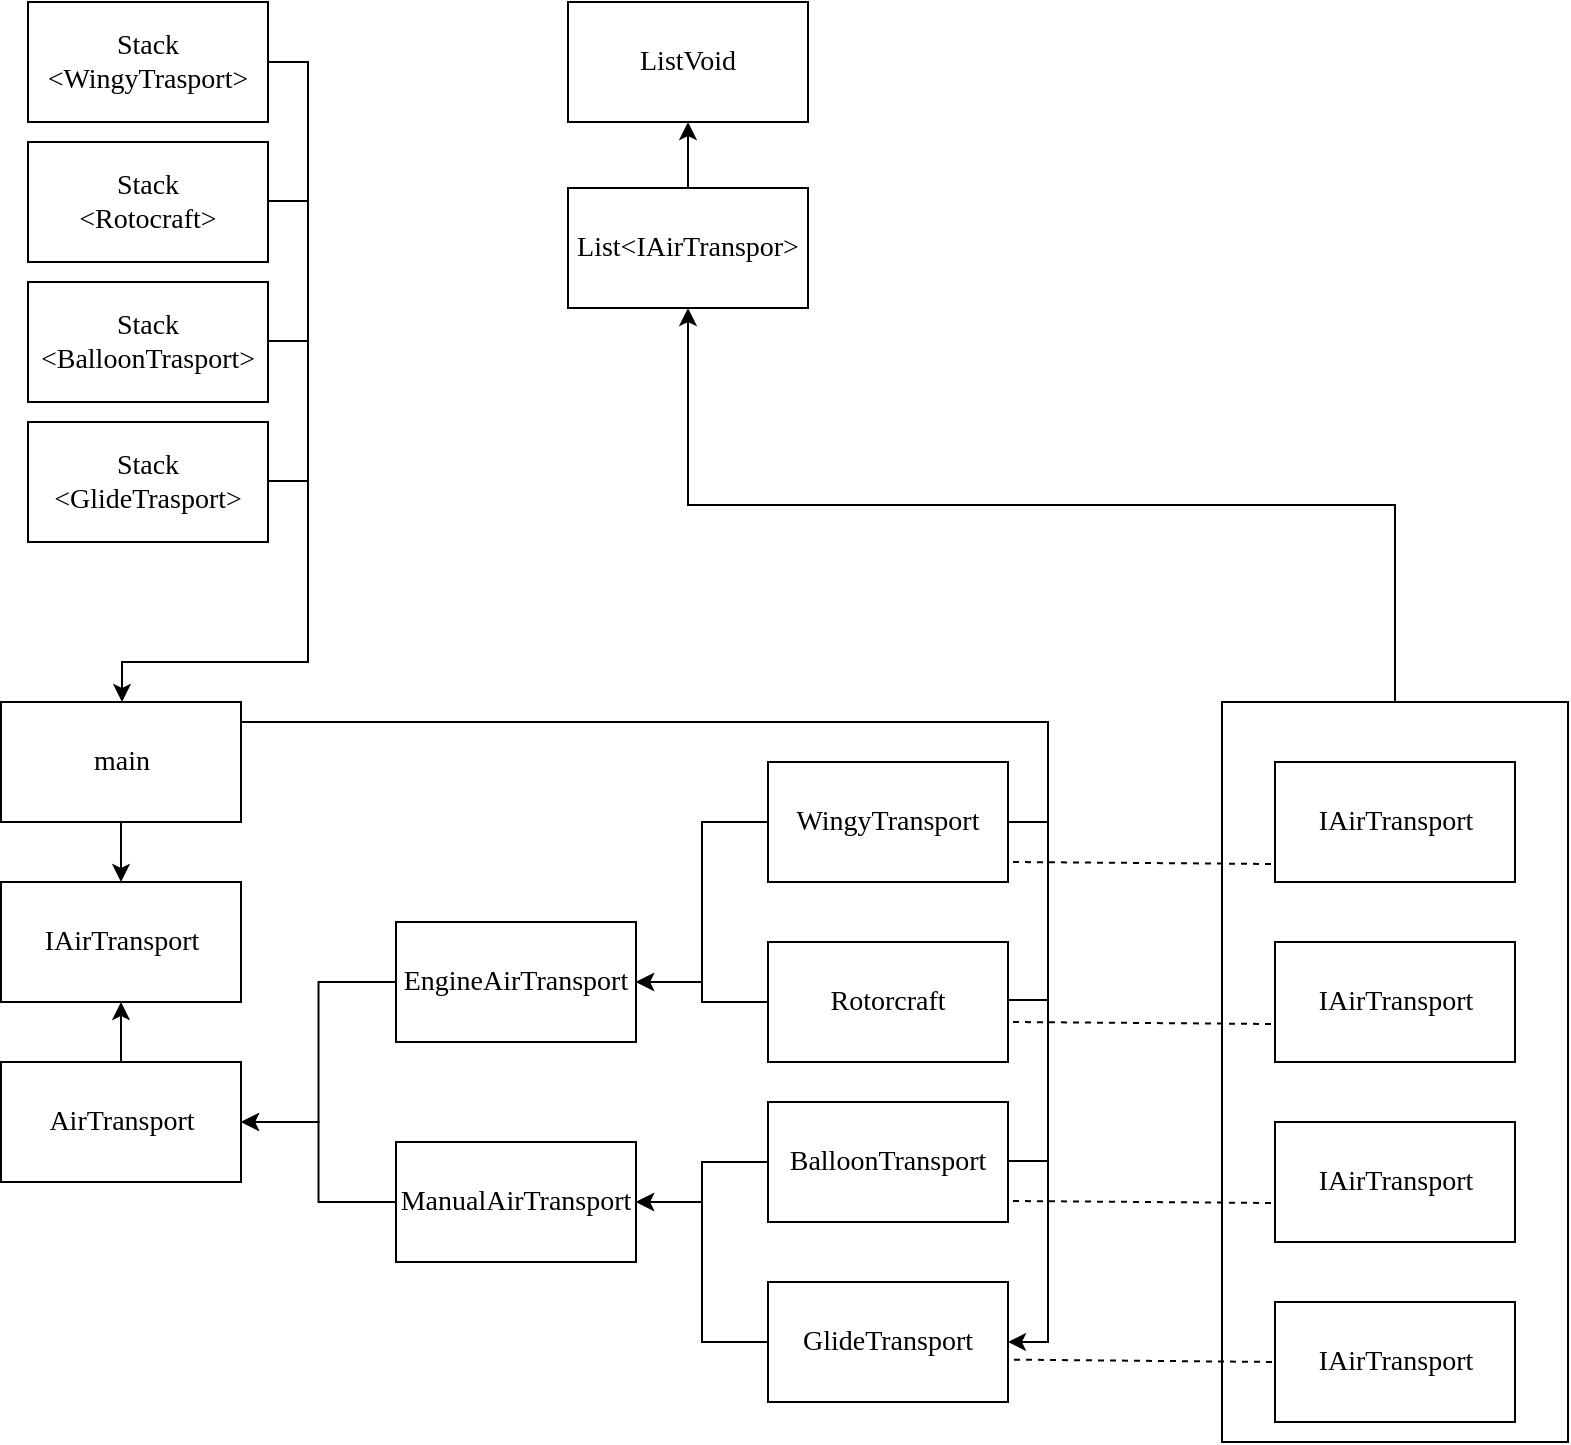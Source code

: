 <mxfile version="24.0.4" type="device">
  <diagram name="Страница — 1" id="EUGD8XGJjIUJ5yk2aD0z">
    <mxGraphModel dx="1050" dy="2959" grid="1" gridSize="10" guides="1" tooltips="1" connect="1" arrows="1" fold="1" page="1" pageScale="1" pageWidth="827" pageHeight="1169" math="0" shadow="0">
      <root>
        <mxCell id="0" />
        <mxCell id="1" parent="0" />
        <mxCell id="jKfpRcQlBoDSVfoA2iXP-6" style="edgeStyle=orthogonalEdgeStyle;rounded=0;orthogonalLoop=1;jettySize=auto;html=1;exitX=0.5;exitY=1;exitDx=0;exitDy=0;fontFamily=Times New Roman;fontSize=14;" parent="1" source="jKfpRcQlBoDSVfoA2iXP-3" target="jKfpRcQlBoDSVfoA2iXP-5" edge="1">
          <mxGeometry relative="1" as="geometry" />
        </mxCell>
        <mxCell id="jKfpRcQlBoDSVfoA2iXP-22" style="edgeStyle=orthogonalEdgeStyle;rounded=0;orthogonalLoop=1;jettySize=auto;html=1;exitX=1;exitY=0.5;exitDx=0;exitDy=0;entryX=1;entryY=0.5;entryDx=0;entryDy=0;" parent="1" source="jKfpRcQlBoDSVfoA2iXP-3" target="jKfpRcQlBoDSVfoA2iXP-16" edge="1">
          <mxGeometry relative="1" as="geometry">
            <Array as="points">
              <mxPoint x="337" y="-1470" />
              <mxPoint x="740" y="-1470" />
              <mxPoint x="740" y="-1160" />
            </Array>
          </mxGeometry>
        </mxCell>
        <mxCell id="jKfpRcQlBoDSVfoA2iXP-3" value="&lt;font style=&quot;font-size: 14px;&quot;&gt;main&lt;/font&gt;" style="rounded=0;whiteSpace=wrap;html=1;fontFamily=Times New Roman;fontSize=14;" parent="1" vertex="1">
          <mxGeometry x="216.5" y="-1480" width="120" height="60" as="geometry" />
        </mxCell>
        <mxCell id="jKfpRcQlBoDSVfoA2iXP-5" value="&lt;font style=&quot;font-size: 14px;&quot;&gt;IAirTransport&lt;/font&gt;" style="rounded=0;whiteSpace=wrap;html=1;fontFamily=Times New Roman;fontSize=14;" parent="1" vertex="1">
          <mxGeometry x="216.5" y="-1390" width="120" height="60" as="geometry" />
        </mxCell>
        <mxCell id="jKfpRcQlBoDSVfoA2iXP-8" style="edgeStyle=orthogonalEdgeStyle;rounded=0;orthogonalLoop=1;jettySize=auto;html=1;exitX=0.5;exitY=0;exitDx=0;exitDy=0;fontFamily=Times New Roman;fontSize=14;" parent="1" source="jKfpRcQlBoDSVfoA2iXP-7" target="jKfpRcQlBoDSVfoA2iXP-5" edge="1">
          <mxGeometry relative="1" as="geometry" />
        </mxCell>
        <mxCell id="jKfpRcQlBoDSVfoA2iXP-7" value="&lt;font style=&quot;font-size: 14px;&quot;&gt;AirTransport&lt;/font&gt;" style="rounded=0;whiteSpace=wrap;html=1;fontFamily=Times New Roman;fontSize=14;" parent="1" vertex="1">
          <mxGeometry x="216.5" y="-1300" width="120" height="60" as="geometry" />
        </mxCell>
        <mxCell id="jKfpRcQlBoDSVfoA2iXP-11" style="edgeStyle=orthogonalEdgeStyle;rounded=0;orthogonalLoop=1;jettySize=auto;html=1;entryX=1;entryY=0.5;entryDx=0;entryDy=0;fontFamily=Times New Roman;fontSize=14;" parent="1" source="jKfpRcQlBoDSVfoA2iXP-9" target="jKfpRcQlBoDSVfoA2iXP-7" edge="1">
          <mxGeometry relative="1" as="geometry" />
        </mxCell>
        <mxCell id="jKfpRcQlBoDSVfoA2iXP-9" value="&lt;font style=&quot;font-size: 14px;&quot;&gt;EngineAirTransport&lt;/font&gt;" style="rounded=0;whiteSpace=wrap;html=1;fontFamily=Times New Roman;fontSize=14;" parent="1" vertex="1">
          <mxGeometry x="414" y="-1370" width="120" height="60" as="geometry" />
        </mxCell>
        <mxCell id="jKfpRcQlBoDSVfoA2iXP-12" style="edgeStyle=orthogonalEdgeStyle;rounded=0;orthogonalLoop=1;jettySize=auto;html=1;exitX=0;exitY=0.5;exitDx=0;exitDy=0;fontFamily=Times New Roman;fontSize=14;" parent="1" source="jKfpRcQlBoDSVfoA2iXP-10" target="jKfpRcQlBoDSVfoA2iXP-7" edge="1">
          <mxGeometry relative="1" as="geometry" />
        </mxCell>
        <mxCell id="jKfpRcQlBoDSVfoA2iXP-10" value="&lt;font style=&quot;font-size: 14px;&quot;&gt;ManualAirTransport&lt;/font&gt;" style="rounded=0;whiteSpace=wrap;html=1;fontFamily=Times New Roman;fontSize=14;" parent="1" vertex="1">
          <mxGeometry x="414" y="-1260" width="120" height="60" as="geometry" />
        </mxCell>
        <mxCell id="jKfpRcQlBoDSVfoA2iXP-17" style="edgeStyle=orthogonalEdgeStyle;rounded=0;orthogonalLoop=1;jettySize=auto;html=1;entryX=1;entryY=0.5;entryDx=0;entryDy=0;" parent="1" source="jKfpRcQlBoDSVfoA2iXP-13" target="jKfpRcQlBoDSVfoA2iXP-9" edge="1">
          <mxGeometry relative="1" as="geometry" />
        </mxCell>
        <mxCell id="jKfpRcQlBoDSVfoA2iXP-13" value="&lt;font style=&quot;font-size: 14px;&quot;&gt;WingyTransport&lt;/font&gt;" style="rounded=0;whiteSpace=wrap;html=1;fontFamily=Times New Roman;fontSize=14;" parent="1" vertex="1">
          <mxGeometry x="600" y="-1450" width="120" height="60" as="geometry" />
        </mxCell>
        <mxCell id="jKfpRcQlBoDSVfoA2iXP-18" style="edgeStyle=orthogonalEdgeStyle;rounded=0;orthogonalLoop=1;jettySize=auto;html=1;exitX=0;exitY=0.5;exitDx=0;exitDy=0;" parent="1" source="jKfpRcQlBoDSVfoA2iXP-14" target="jKfpRcQlBoDSVfoA2iXP-9" edge="1">
          <mxGeometry relative="1" as="geometry" />
        </mxCell>
        <mxCell id="jKfpRcQlBoDSVfoA2iXP-14" value="&lt;font style=&quot;font-size: 14px;&quot;&gt;Rotorcraft&lt;/font&gt;" style="rounded=0;whiteSpace=wrap;html=1;fontFamily=Times New Roman;fontSize=14;" parent="1" vertex="1">
          <mxGeometry x="600" y="-1360" width="120" height="60" as="geometry" />
        </mxCell>
        <mxCell id="jKfpRcQlBoDSVfoA2iXP-19" style="edgeStyle=orthogonalEdgeStyle;rounded=0;orthogonalLoop=1;jettySize=auto;html=1;exitX=0;exitY=0.5;exitDx=0;exitDy=0;" parent="1" source="jKfpRcQlBoDSVfoA2iXP-15" target="jKfpRcQlBoDSVfoA2iXP-10" edge="1">
          <mxGeometry relative="1" as="geometry" />
        </mxCell>
        <mxCell id="jKfpRcQlBoDSVfoA2iXP-15" value="&lt;font style=&quot;font-size: 14px;&quot;&gt;BalloonTransport&lt;/font&gt;" style="rounded=0;whiteSpace=wrap;html=1;fontFamily=Times New Roman;fontSize=14;" parent="1" vertex="1">
          <mxGeometry x="600" y="-1280" width="120" height="60" as="geometry" />
        </mxCell>
        <mxCell id="jKfpRcQlBoDSVfoA2iXP-21" style="edgeStyle=orthogonalEdgeStyle;rounded=0;orthogonalLoop=1;jettySize=auto;html=1;exitX=0;exitY=0.5;exitDx=0;exitDy=0;entryX=1;entryY=0.5;entryDx=0;entryDy=0;" parent="1" source="jKfpRcQlBoDSVfoA2iXP-16" target="jKfpRcQlBoDSVfoA2iXP-10" edge="1">
          <mxGeometry relative="1" as="geometry" />
        </mxCell>
        <mxCell id="jKfpRcQlBoDSVfoA2iXP-16" value="&lt;font style=&quot;font-size: 14px;&quot;&gt;GlideTransport&lt;/font&gt;" style="rounded=0;whiteSpace=wrap;html=1;fontFamily=Times New Roman;fontSize=14;" parent="1" vertex="1">
          <mxGeometry x="600" y="-1190" width="120" height="60" as="geometry" />
        </mxCell>
        <mxCell id="jKfpRcQlBoDSVfoA2iXP-23" value="" style="endArrow=none;html=1;rounded=0;exitX=1;exitY=0.5;exitDx=0;exitDy=0;" parent="1" source="jKfpRcQlBoDSVfoA2iXP-13" edge="1">
          <mxGeometry width="50" height="50" relative="1" as="geometry">
            <mxPoint x="750" y="-1410" as="sourcePoint" />
            <mxPoint x="740" y="-1420" as="targetPoint" />
          </mxGeometry>
        </mxCell>
        <mxCell id="jKfpRcQlBoDSVfoA2iXP-24" value="" style="endArrow=none;html=1;rounded=0;exitX=1;exitY=0.5;exitDx=0;exitDy=0;" parent="1" edge="1">
          <mxGeometry width="50" height="50" relative="1" as="geometry">
            <mxPoint x="720" y="-1331" as="sourcePoint" />
            <mxPoint x="740" y="-1331" as="targetPoint" />
          </mxGeometry>
        </mxCell>
        <mxCell id="jKfpRcQlBoDSVfoA2iXP-25" value="" style="endArrow=none;html=1;rounded=0;exitX=1;exitY=0.5;exitDx=0;exitDy=0;" parent="1" edge="1">
          <mxGeometry width="50" height="50" relative="1" as="geometry">
            <mxPoint x="720" y="-1250.5" as="sourcePoint" />
            <mxPoint x="740" y="-1250.5" as="targetPoint" />
          </mxGeometry>
        </mxCell>
        <mxCell id="jKfpRcQlBoDSVfoA2iXP-30" value="" style="endArrow=none;html=1;rounded=0;exitX=1;exitY=0.5;exitDx=0;exitDy=0;" parent="1" edge="1">
          <mxGeometry width="50" height="50" relative="1" as="geometry">
            <mxPoint x="350" y="-1660.5" as="sourcePoint" />
            <mxPoint x="370" y="-1660.5" as="targetPoint" />
          </mxGeometry>
        </mxCell>
        <mxCell id="jKfpRcQlBoDSVfoA2iXP-31" value="" style="endArrow=none;html=1;rounded=0;exitX=1;exitY=0.5;exitDx=0;exitDy=0;" parent="1" edge="1">
          <mxGeometry width="50" height="50" relative="1" as="geometry">
            <mxPoint x="350" y="-1730.5" as="sourcePoint" />
            <mxPoint x="370" y="-1730.5" as="targetPoint" />
          </mxGeometry>
        </mxCell>
        <mxCell id="jKfpRcQlBoDSVfoA2iXP-32" value="" style="endArrow=none;html=1;rounded=0;exitX=1;exitY=0.5;exitDx=0;exitDy=0;" parent="1" edge="1">
          <mxGeometry width="50" height="50" relative="1" as="geometry">
            <mxPoint x="350" y="-1590.5" as="sourcePoint" />
            <mxPoint x="370" y="-1590.5" as="targetPoint" />
          </mxGeometry>
        </mxCell>
        <mxCell id="jKfpRcQlBoDSVfoA2iXP-37" value="Stack&lt;div&gt;&amp;lt;GlideTrasport&amp;gt;&lt;/div&gt;" style="rounded=0;whiteSpace=wrap;html=1;fontFamily=Times New Roman;fontSize=14;" parent="1" vertex="1">
          <mxGeometry x="230" y="-1620" width="120" height="60" as="geometry" />
        </mxCell>
        <mxCell id="jKfpRcQlBoDSVfoA2iXP-38" value="Stack&lt;div&gt;&amp;lt;BalloonTrasport&amp;gt;&lt;/div&gt;" style="rounded=0;whiteSpace=wrap;html=1;fontFamily=Times New Roman;fontSize=14;" parent="1" vertex="1">
          <mxGeometry x="230" y="-1690" width="120" height="60" as="geometry" />
        </mxCell>
        <mxCell id="jKfpRcQlBoDSVfoA2iXP-39" value="Stack&lt;div&gt;&amp;lt;Rotocraft&amp;gt;&lt;/div&gt;" style="rounded=0;whiteSpace=wrap;html=1;fontFamily=Times New Roman;fontSize=14;" parent="1" vertex="1">
          <mxGeometry x="230" y="-1760" width="120" height="60" as="geometry" />
        </mxCell>
        <mxCell id="jKfpRcQlBoDSVfoA2iXP-45" style="edgeStyle=orthogonalEdgeStyle;rounded=0;orthogonalLoop=1;jettySize=auto;html=1;exitX=1;exitY=0.5;exitDx=0;exitDy=0;" parent="1" source="jKfpRcQlBoDSVfoA2iXP-40" target="jKfpRcQlBoDSVfoA2iXP-3" edge="1">
          <mxGeometry relative="1" as="geometry">
            <Array as="points">
              <mxPoint x="370" y="-1800" />
              <mxPoint x="370" y="-1500" />
              <mxPoint x="277" y="-1500" />
            </Array>
          </mxGeometry>
        </mxCell>
        <mxCell id="jKfpRcQlBoDSVfoA2iXP-40" value="&lt;font style=&quot;font-size: 14px;&quot;&gt;Stack&lt;/font&gt;&lt;div&gt;&lt;font style=&quot;font-size: 14px;&quot;&gt;&amp;lt;WingyTrasport&amp;gt;&lt;/font&gt;&lt;/div&gt;" style="rounded=0;whiteSpace=wrap;html=1;fontFamily=Times New Roman;fontSize=14;" parent="1" vertex="1">
          <mxGeometry x="230" y="-1830" width="120" height="60" as="geometry" />
        </mxCell>
        <mxCell id="jKfpRcQlBoDSVfoA2iXP-46" value="&lt;font style=&quot;font-size: 14px;&quot;&gt;ListVoid&lt;/font&gt;" style="rounded=0;whiteSpace=wrap;html=1;fontFamily=Times New Roman;fontSize=14;" parent="1" vertex="1">
          <mxGeometry x="500" y="-1830" width="120" height="60" as="geometry" />
        </mxCell>
        <mxCell id="jKfpRcQlBoDSVfoA2iXP-48" style="edgeStyle=orthogonalEdgeStyle;rounded=0;orthogonalLoop=1;jettySize=auto;html=1;exitX=0.5;exitY=0;exitDx=0;exitDy=0;entryX=0.5;entryY=1;entryDx=0;entryDy=0;" parent="1" source="jKfpRcQlBoDSVfoA2iXP-47" target="jKfpRcQlBoDSVfoA2iXP-46" edge="1">
          <mxGeometry relative="1" as="geometry" />
        </mxCell>
        <mxCell id="jKfpRcQlBoDSVfoA2iXP-47" value="&lt;font style=&quot;font-size: 14px;&quot;&gt;List&amp;lt;IAirTranspor&amp;gt;&lt;/font&gt;" style="rounded=0;whiteSpace=wrap;html=1;fontFamily=Times New Roman;fontSize=14;" parent="1" vertex="1">
          <mxGeometry x="500" y="-1737" width="120" height="60" as="geometry" />
        </mxCell>
        <mxCell id="jKfpRcQlBoDSVfoA2iXP-52" style="edgeStyle=orthogonalEdgeStyle;rounded=0;orthogonalLoop=1;jettySize=auto;html=1;exitX=0.5;exitY=0;exitDx=0;exitDy=0;entryX=0.5;entryY=1;entryDx=0;entryDy=0;" parent="1" source="jKfpRcQlBoDSVfoA2iXP-51" target="jKfpRcQlBoDSVfoA2iXP-47" edge="1">
          <mxGeometry relative="1" as="geometry" />
        </mxCell>
        <mxCell id="jKfpRcQlBoDSVfoA2iXP-51" value="" style="rounded=0;whiteSpace=wrap;html=1;" parent="1" vertex="1">
          <mxGeometry x="827" y="-1480" width="173" height="370" as="geometry" />
        </mxCell>
        <mxCell id="jKfpRcQlBoDSVfoA2iXP-53" value="&lt;font style=&quot;font-size: 14px;&quot;&gt;IAirTransport&lt;/font&gt;" style="rounded=0;whiteSpace=wrap;html=1;fontFamily=Times New Roman;fontSize=14;" parent="1" vertex="1">
          <mxGeometry x="853.5" y="-1450" width="120" height="60" as="geometry" />
        </mxCell>
        <mxCell id="jKfpRcQlBoDSVfoA2iXP-54" value="&lt;font style=&quot;font-size: 14px;&quot;&gt;IAirTransport&lt;/font&gt;" style="rounded=0;whiteSpace=wrap;html=1;fontFamily=Times New Roman;fontSize=14;" parent="1" vertex="1">
          <mxGeometry x="853.5" y="-1360" width="120" height="60" as="geometry" />
        </mxCell>
        <mxCell id="jKfpRcQlBoDSVfoA2iXP-55" value="&lt;font style=&quot;font-size: 14px;&quot;&gt;IAirTransport&lt;/font&gt;" style="rounded=0;whiteSpace=wrap;html=1;fontFamily=Times New Roman;fontSize=14;" parent="1" vertex="1">
          <mxGeometry x="853.5" y="-1270" width="120" height="60" as="geometry" />
        </mxCell>
        <mxCell id="jKfpRcQlBoDSVfoA2iXP-56" value="&lt;font style=&quot;font-size: 14px;&quot;&gt;IAirTransport&lt;/font&gt;" style="rounded=0;whiteSpace=wrap;html=1;fontFamily=Times New Roman;fontSize=14;" parent="1" vertex="1">
          <mxGeometry x="853.5" y="-1180" width="120" height="60" as="geometry" />
        </mxCell>
        <mxCell id="jKfpRcQlBoDSVfoA2iXP-57" value="" style="endArrow=none;dashed=1;html=1;rounded=0;entryX=0;entryY=0.5;entryDx=0;entryDy=0;exitX=1.025;exitY=0.647;exitDx=0;exitDy=0;exitPerimeter=0;" parent="1" source="jKfpRcQlBoDSVfoA2iXP-16" target="jKfpRcQlBoDSVfoA2iXP-56" edge="1">
          <mxGeometry width="50" height="50" relative="1" as="geometry">
            <mxPoint x="790" y="-1100" as="sourcePoint" />
            <mxPoint x="840" y="-1150" as="targetPoint" />
          </mxGeometry>
        </mxCell>
        <mxCell id="jKfpRcQlBoDSVfoA2iXP-58" value="" style="endArrow=none;dashed=1;html=1;rounded=0;entryX=0;entryY=0.5;entryDx=0;entryDy=0;exitX=1.025;exitY=0.647;exitDx=0;exitDy=0;exitPerimeter=0;" parent="1" edge="1">
          <mxGeometry width="50" height="50" relative="1" as="geometry">
            <mxPoint x="722.5" y="-1230.5" as="sourcePoint" />
            <mxPoint x="853.5" y="-1229.5" as="targetPoint" />
          </mxGeometry>
        </mxCell>
        <mxCell id="jKfpRcQlBoDSVfoA2iXP-59" value="" style="endArrow=none;dashed=1;html=1;rounded=0;entryX=0;entryY=0.5;entryDx=0;entryDy=0;exitX=1.025;exitY=0.647;exitDx=0;exitDy=0;exitPerimeter=0;" parent="1" edge="1">
          <mxGeometry width="50" height="50" relative="1" as="geometry">
            <mxPoint x="722.5" y="-1320" as="sourcePoint" />
            <mxPoint x="853.5" y="-1319" as="targetPoint" />
          </mxGeometry>
        </mxCell>
        <mxCell id="jKfpRcQlBoDSVfoA2iXP-60" value="" style="endArrow=none;dashed=1;html=1;rounded=0;entryX=0;entryY=0.5;entryDx=0;entryDy=0;exitX=1.025;exitY=0.647;exitDx=0;exitDy=0;exitPerimeter=0;" parent="1" edge="1">
          <mxGeometry width="50" height="50" relative="1" as="geometry">
            <mxPoint x="722.5" y="-1400" as="sourcePoint" />
            <mxPoint x="853.5" y="-1399" as="targetPoint" />
          </mxGeometry>
        </mxCell>
      </root>
    </mxGraphModel>
  </diagram>
</mxfile>
